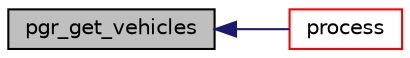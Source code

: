 digraph "pgr_get_vehicles"
{
  edge [fontname="Helvetica",fontsize="10",labelfontname="Helvetica",labelfontsize="10"];
  node [fontname="Helvetica",fontsize="10",shape=record];
  rankdir="LR";
  Node28 [label="pgr_get_vehicles",height=0.2,width=0.4,color="black", fillcolor="grey75", style="filled", fontcolor="black"];
  Node28 -> Node29 [dir="back",color="midnightblue",fontsize="10",style="solid",fontname="Helvetica"];
  Node29 [label="process",height=0.2,width=0.4,color="red", fillcolor="white", style="filled",URL="$pickDeliverEuclidean_8c.html#ae01c69f9e07f1206518fc4e74ed1a5be"];
}
